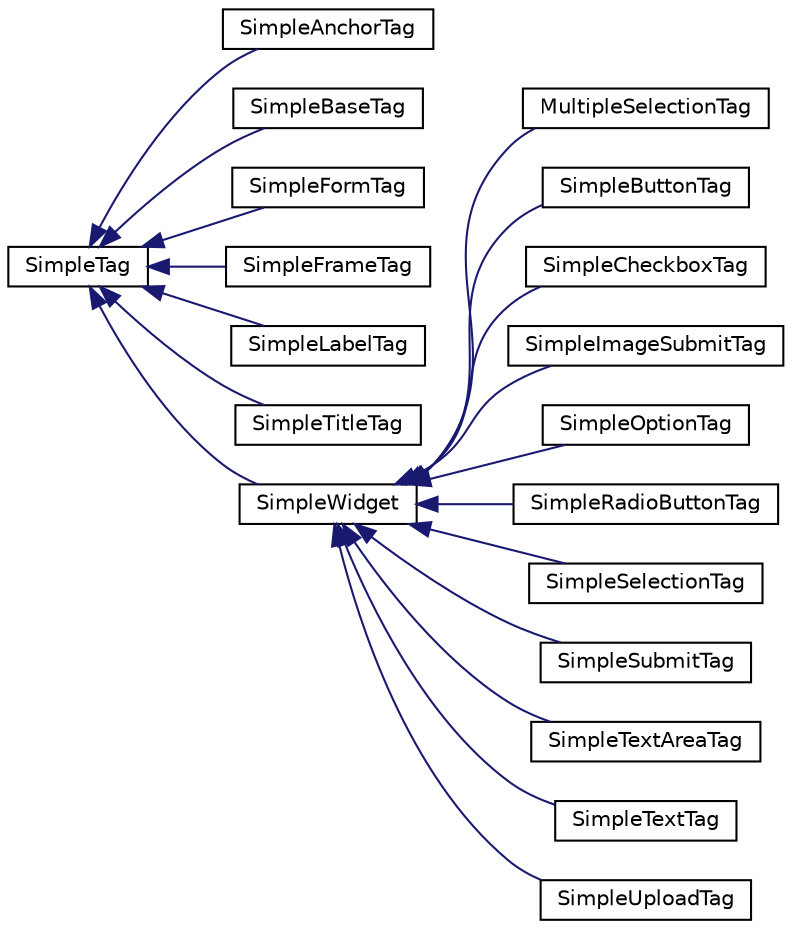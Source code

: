 digraph "Graphical Class Hierarchy"
{
  edge [fontname="Helvetica",fontsize="10",labelfontname="Helvetica",labelfontsize="10"];
  node [fontname="Helvetica",fontsize="10",shape=record];
  rankdir="LR";
  Node1 [label="SimpleTag",height=0.2,width=0.4,color="black", fillcolor="white", style="filled",URL="$class_simple_tag.html"];
  Node1 -> Node2 [dir="back",color="midnightblue",fontsize="10",style="solid",fontname="Helvetica"];
  Node2 [label="SimpleAnchorTag",height=0.2,width=0.4,color="black", fillcolor="white", style="filled",URL="$class_simple_anchor_tag.html"];
  Node1 -> Node3 [dir="back",color="midnightblue",fontsize="10",style="solid",fontname="Helvetica"];
  Node3 [label="SimpleBaseTag",height=0.2,width=0.4,color="black", fillcolor="white", style="filled",URL="$class_simple_base_tag.html"];
  Node1 -> Node4 [dir="back",color="midnightblue",fontsize="10",style="solid",fontname="Helvetica"];
  Node4 [label="SimpleFormTag",height=0.2,width=0.4,color="black", fillcolor="white", style="filled",URL="$class_simple_form_tag.html"];
  Node1 -> Node5 [dir="back",color="midnightblue",fontsize="10",style="solid",fontname="Helvetica"];
  Node5 [label="SimpleFrameTag",height=0.2,width=0.4,color="black", fillcolor="white", style="filled",URL="$class_simple_frame_tag.html"];
  Node1 -> Node6 [dir="back",color="midnightblue",fontsize="10",style="solid",fontname="Helvetica"];
  Node6 [label="SimpleLabelTag",height=0.2,width=0.4,color="black", fillcolor="white", style="filled",URL="$class_simple_label_tag.html"];
  Node1 -> Node7 [dir="back",color="midnightblue",fontsize="10",style="solid",fontname="Helvetica"];
  Node7 [label="SimpleTitleTag",height=0.2,width=0.4,color="black", fillcolor="white", style="filled",URL="$class_simple_title_tag.html"];
  Node1 -> Node8 [dir="back",color="midnightblue",fontsize="10",style="solid",fontname="Helvetica"];
  Node8 [label="SimpleWidget",height=0.2,width=0.4,color="black", fillcolor="white", style="filled",URL="$class_simple_widget.html"];
  Node8 -> Node9 [dir="back",color="midnightblue",fontsize="10",style="solid",fontname="Helvetica"];
  Node9 [label="MultipleSelectionTag",height=0.2,width=0.4,color="black", fillcolor="white", style="filled",URL="$class_multiple_selection_tag.html"];
  Node8 -> Node10 [dir="back",color="midnightblue",fontsize="10",style="solid",fontname="Helvetica"];
  Node10 [label="SimpleButtonTag",height=0.2,width=0.4,color="black", fillcolor="white", style="filled",URL="$class_simple_button_tag.html"];
  Node8 -> Node11 [dir="back",color="midnightblue",fontsize="10",style="solid",fontname="Helvetica"];
  Node11 [label="SimpleCheckboxTag",height=0.2,width=0.4,color="black", fillcolor="white", style="filled",URL="$class_simple_checkbox_tag.html"];
  Node8 -> Node12 [dir="back",color="midnightblue",fontsize="10",style="solid",fontname="Helvetica"];
  Node12 [label="SimpleImageSubmitTag",height=0.2,width=0.4,color="black", fillcolor="white", style="filled",URL="$class_simple_image_submit_tag.html"];
  Node8 -> Node13 [dir="back",color="midnightblue",fontsize="10",style="solid",fontname="Helvetica"];
  Node13 [label="SimpleOptionTag",height=0.2,width=0.4,color="black", fillcolor="white", style="filled",URL="$class_simple_option_tag.html"];
  Node8 -> Node14 [dir="back",color="midnightblue",fontsize="10",style="solid",fontname="Helvetica"];
  Node14 [label="SimpleRadioButtonTag",height=0.2,width=0.4,color="black", fillcolor="white", style="filled",URL="$class_simple_radio_button_tag.html"];
  Node8 -> Node15 [dir="back",color="midnightblue",fontsize="10",style="solid",fontname="Helvetica"];
  Node15 [label="SimpleSelectionTag",height=0.2,width=0.4,color="black", fillcolor="white", style="filled",URL="$class_simple_selection_tag.html"];
  Node8 -> Node16 [dir="back",color="midnightblue",fontsize="10",style="solid",fontname="Helvetica"];
  Node16 [label="SimpleSubmitTag",height=0.2,width=0.4,color="black", fillcolor="white", style="filled",URL="$class_simple_submit_tag.html"];
  Node8 -> Node17 [dir="back",color="midnightblue",fontsize="10",style="solid",fontname="Helvetica"];
  Node17 [label="SimpleTextAreaTag",height=0.2,width=0.4,color="black", fillcolor="white", style="filled",URL="$class_simple_text_area_tag.html"];
  Node8 -> Node18 [dir="back",color="midnightblue",fontsize="10",style="solid",fontname="Helvetica"];
  Node18 [label="SimpleTextTag",height=0.2,width=0.4,color="black", fillcolor="white", style="filled",URL="$class_simple_text_tag.html"];
  Node8 -> Node19 [dir="back",color="midnightblue",fontsize="10",style="solid",fontname="Helvetica"];
  Node19 [label="SimpleUploadTag",height=0.2,width=0.4,color="black", fillcolor="white", style="filled",URL="$class_simple_upload_tag.html"];
}
